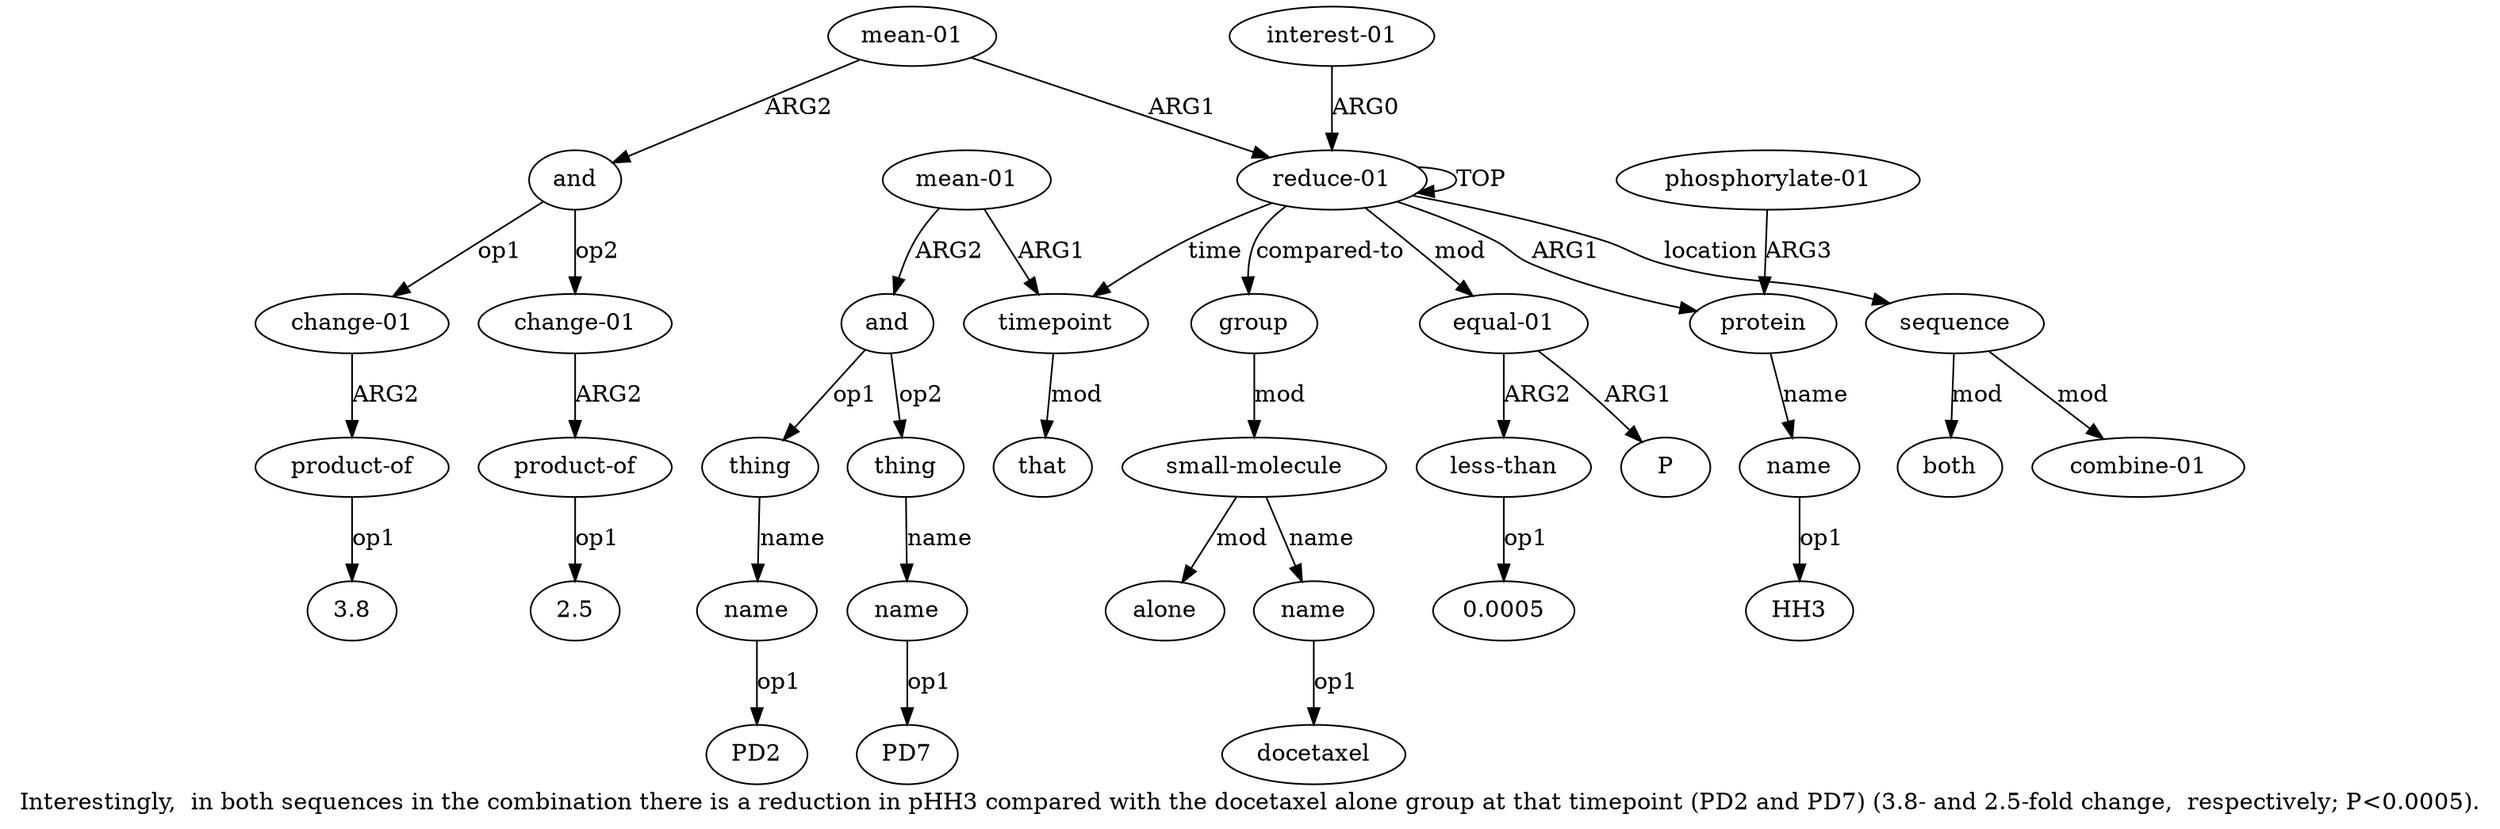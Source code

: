 digraph  {
	graph [label="Interestingly,  in both sequences in the combination there is a reduction in pHH3 compared with the docetaxel alone group at that \
timepoint (PD2 and PD7) (3.8- and 2.5-fold change,  respectively; P<0.0005)."];
	node [label="\N"];
	a20	 [color=black,
		gold_ind=20,
		gold_label="mean-01",
		label="mean-01",
		test_ind=20,
		test_label="mean-01"];
	a21	 [color=black,
		gold_ind=21,
		gold_label=and,
		label=and,
		test_ind=21,
		test_label=and];
	a20 -> a21 [key=0,
	color=black,
	gold_label=ARG2,
	label=ARG2,
	test_label=ARG2];
a0 [color=black,
	gold_ind=0,
	gold_label="reduce-01",
	label="reduce-01",
	test_ind=0,
	test_label="reduce-01"];
a20 -> a0 [key=0,
color=black,
gold_label=ARG1,
label=ARG1,
test_label=ARG1];
a22 [color=black,
gold_ind=22,
gold_label="change-01",
label="change-01",
test_ind=22,
test_label="change-01"];
a21 -> a22 [key=0,
color=black,
gold_label=op1,
label=op1,
test_label=op1];
a24 [color=black,
gold_ind=24,
gold_label="change-01",
label="change-01",
test_ind=24,
test_label="change-01"];
a21 -> a24 [key=0,
color=black,
gold_label=op2,
label=op2,
test_label=op2];
a23 [color=black,
gold_ind=23,
gold_label="product-of",
label="product-of",
test_ind=23,
test_label="product-of"];
a22 -> a23 [key=0,
color=black,
gold_label=ARG2,
label=ARG2,
test_label=ARG2];
"a23 3.8" [color=black,
gold_ind=-1,
gold_label=3.8,
label=3.8,
test_ind=-1,
test_label=3.8];
a23 -> "a23 3.8" [key=0,
color=black,
gold_label=op1,
label=op1,
test_label=op1];
a25 [color=black,
gold_ind=25,
gold_label="product-of",
label="product-of",
test_ind=25,
test_label="product-of"];
a24 -> a25 [key=0,
color=black,
gold_label=ARG2,
label=ARG2,
test_label=ARG2];
"a25 2.5" [color=black,
gold_ind=-1,
gold_label=2.5,
label=2.5,
test_ind=-1,
test_label=2.5];
a25 -> "a25 2.5" [key=0,
color=black,
gold_label=op1,
label=op1,
test_label=op1];
a26 [color=black,
gold_ind=26,
gold_label="equal-01",
label="equal-01",
test_ind=26,
test_label="equal-01"];
a27 [color=black,
gold_ind=27,
gold_label=P,
label=P,
test_ind=27,
test_label=P];
a26 -> a27 [key=0,
color=black,
gold_label=ARG1,
label=ARG1,
test_label=ARG1];
a28 [color=black,
gold_ind=28,
gold_label="less-than",
label="less-than",
test_ind=28,
test_label="less-than"];
a26 -> a28 [key=0,
color=black,
gold_label=ARG2,
label=ARG2,
test_label=ARG2];
"a28 0.0005" [color=black,
gold_ind=-1,
gold_label=0.0005,
label=0.0005,
test_ind=-1,
test_label=0.0005];
a28 -> "a28 0.0005" [key=0,
color=black,
gold_label=op1,
label=op1,
test_label=op1];
"a10 docetaxel" [color=black,
gold_ind=-1,
gold_label=docetaxel,
label=docetaxel,
test_ind=-1,
test_label=docetaxel];
"a19 PD7" [color=black,
gold_ind=-1,
gold_label=PD7,
label=PD7,
test_ind=-1,
test_label=PD7];
"a2 HH3" [color=black,
gold_ind=-1,
gold_label=HH3,
label=HH3,
test_ind=-1,
test_label=HH3];
"a17 PD2" [color=black,
gold_ind=-1,
gold_label=PD2,
label=PD2,
test_ind=-1,
test_label=PD2];
a15 [color=black,
gold_ind=15,
gold_label=and,
label=and,
test_ind=15,
test_label=and];
a16 [color=black,
gold_ind=16,
gold_label=thing,
label=thing,
test_ind=16,
test_label=thing];
a15 -> a16 [key=0,
color=black,
gold_label=op1,
label=op1,
test_label=op1];
a18 [color=black,
gold_ind=18,
gold_label=thing,
label=thing,
test_ind=18,
test_label=thing];
a15 -> a18 [key=0,
color=black,
gold_label=op2,
label=op2,
test_label=op2];
a14 [color=black,
gold_ind=14,
gold_label="mean-01",
label="mean-01",
test_ind=14,
test_label="mean-01"];
a14 -> a15 [key=0,
color=black,
gold_label=ARG2,
label=ARG2,
test_label=ARG2];
a12 [color=black,
gold_ind=12,
gold_label=timepoint,
label=timepoint,
test_ind=12,
test_label=timepoint];
a14 -> a12 [key=0,
color=black,
gold_label=ARG1,
label=ARG1,
test_label=ARG1];
a17 [color=black,
gold_ind=17,
gold_label=name,
label=name,
test_ind=17,
test_label=name];
a17 -> "a17 PD2" [key=0,
color=black,
gold_label=op1,
label=op1,
test_label=op1];
a16 -> a17 [key=0,
color=black,
gold_label=name,
label=name,
test_label=name];
a11 [color=black,
gold_ind=11,
gold_label=alone,
label=alone,
test_ind=11,
test_label=alone];
a10 [color=black,
gold_ind=10,
gold_label=name,
label=name,
test_ind=10,
test_label=name];
a10 -> "a10 docetaxel" [key=0,
color=black,
gold_label=op1,
label=op1,
test_label=op1];
a13 [color=black,
gold_ind=13,
gold_label=that,
label=that,
test_ind=13,
test_label=that];
a12 -> a13 [key=0,
color=black,
gold_label=mod,
label=mod,
test_label=mod];
a19 [color=black,
gold_ind=19,
gold_label=name,
label=name,
test_ind=19,
test_label=name];
a19 -> "a19 PD7" [key=0,
color=black,
gold_label=op1,
label=op1,
test_label=op1];
a18 -> a19 [key=0,
color=black,
gold_label=name,
label=name,
test_label=name];
a1 [color=black,
gold_ind=1,
gold_label=protein,
label=protein,
test_ind=1,
test_label=protein];
a2 [color=black,
gold_ind=2,
gold_label=name,
label=name,
test_ind=2,
test_label=name];
a1 -> a2 [key=0,
color=black,
gold_label=name,
label=name,
test_label=name];
a0 -> a26 [key=0,
color=black,
gold_label=mod,
label=mod,
test_label=mod];
a0 -> a12 [key=0,
color=black,
gold_label=time,
label=time,
test_label=time];
a0 -> a1 [key=0,
color=black,
gold_label=ARG1,
label=ARG1,
test_label=ARG1];
a0 -> a0 [key=0,
color=black,
gold_label=TOP,
label=TOP,
test_label=TOP];
a5 [color=black,
gold_ind=5,
gold_label=sequence,
label=sequence,
test_ind=5,
test_label=sequence];
a0 -> a5 [key=0,
color=black,
gold_label=location,
label=location,
test_label=location];
a8 [color=black,
gold_ind=8,
gold_label=group,
label=group,
test_ind=8,
test_label=group];
a0 -> a8 [key=0,
color=black,
gold_label="compared-to",
label="compared-to",
test_label="compared-to"];
a3 [color=black,
gold_ind=3,
gold_label="phosphorylate-01",
label="phosphorylate-01",
test_ind=3,
test_label="phosphorylate-01"];
a3 -> a1 [key=0,
color=black,
gold_label=ARG3,
label=ARG3,
test_label=ARG3];
a2 -> "a2 HH3" [key=0,
color=black,
gold_label=op1,
label=op1,
test_label=op1];
a7 [color=black,
gold_ind=7,
gold_label="combine-01",
label="combine-01",
test_ind=7,
test_label="combine-01"];
a5 -> a7 [key=0,
color=black,
gold_label=mod,
label=mod,
test_label=mod];
a6 [color=black,
gold_ind=6,
gold_label=both,
label=both,
test_ind=6,
test_label=both];
a5 -> a6 [key=0,
color=black,
gold_label=mod,
label=mod,
test_label=mod];
a4 [color=black,
gold_ind=4,
gold_label="interest-01",
label="interest-01",
test_ind=4,
test_label="interest-01"];
a4 -> a0 [key=0,
color=black,
gold_label=ARG0,
label=ARG0,
test_label=ARG0];
a9 [color=black,
gold_ind=9,
gold_label="small-molecule",
label="small-molecule",
test_ind=9,
test_label="small-molecule"];
a9 -> a11 [key=0,
color=black,
gold_label=mod,
label=mod,
test_label=mod];
a9 -> a10 [key=0,
color=black,
gold_label=name,
label=name,
test_label=name];
a8 -> a9 [key=0,
color=black,
gold_label=mod,
label=mod,
test_label=mod];
}
